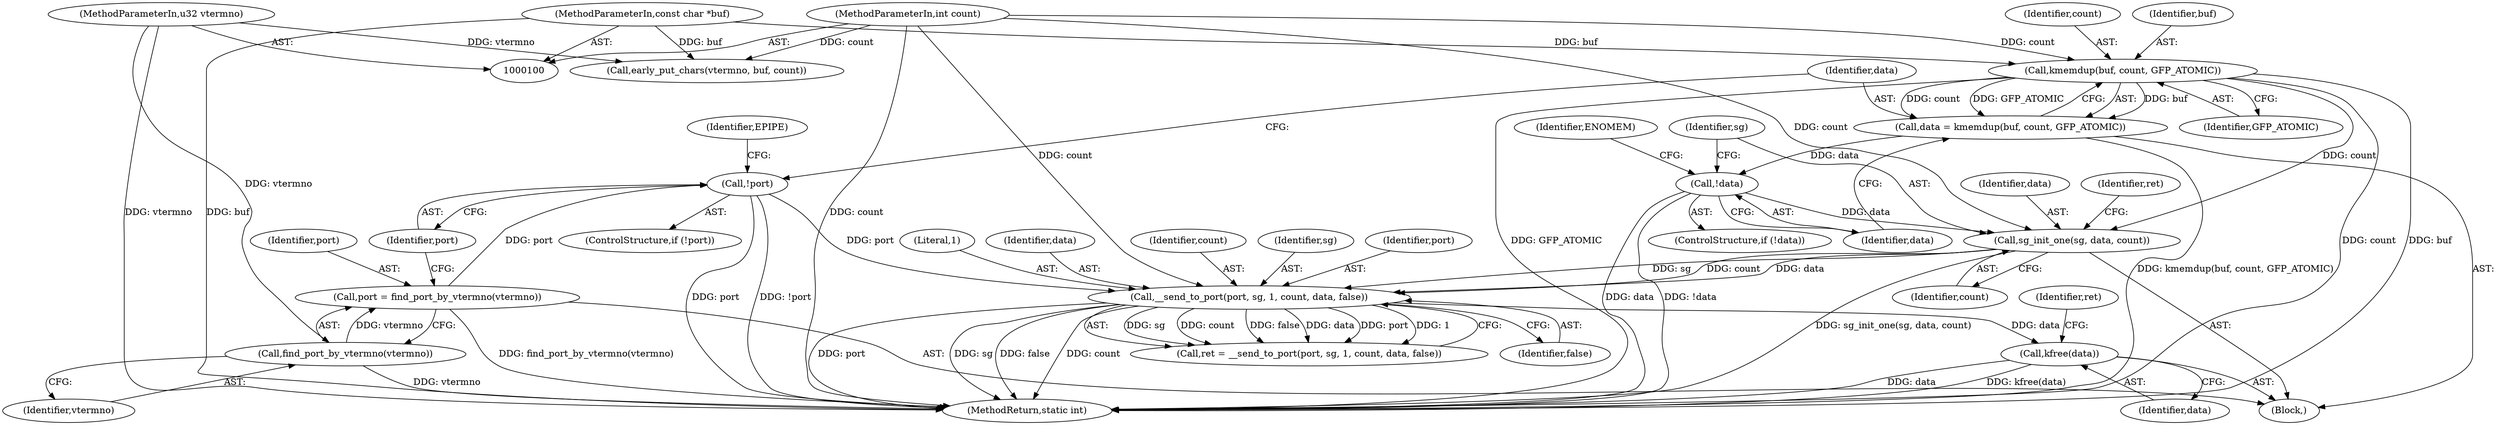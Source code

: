 digraph "0_linux_c4baad50297d84bde1a7ad45e50c73adae4a2192@API" {
"1000152" [label="(Call,kfree(data))"];
"1000145" [label="(Call,__send_to_port(port, sg, 1, count, data, false))"];
"1000122" [label="(Call,!port)"];
"1000117" [label="(Call,port = find_port_by_vtermno(vtermno))"];
"1000119" [label="(Call,find_port_by_vtermno(vtermno))"];
"1000101" [label="(MethodParameterIn,u32 vtermno)"];
"1000139" [label="(Call,sg_init_one(sg, data, count))"];
"1000134" [label="(Call,!data)"];
"1000127" [label="(Call,data = kmemdup(buf, count, GFP_ATOMIC))"];
"1000129" [label="(Call,kmemdup(buf, count, GFP_ATOMIC))"];
"1000102" [label="(MethodParameterIn,const char *buf)"];
"1000103" [label="(MethodParameterIn,int count)"];
"1000150" [label="(Identifier,data)"];
"1000120" [label="(Identifier,vtermno)"];
"1000149" [label="(Identifier,count)"];
"1000141" [label="(Identifier,data)"];
"1000121" [label="(ControlStructure,if (!port))"];
"1000151" [label="(Identifier,false)"];
"1000126" [label="(Identifier,EPIPE)"];
"1000147" [label="(Identifier,sg)"];
"1000153" [label="(Identifier,data)"];
"1000146" [label="(Identifier,port)"];
"1000102" [label="(MethodParameterIn,const char *buf)"];
"1000156" [label="(MethodReturn,static int)"];
"1000129" [label="(Call,kmemdup(buf, count, GFP_ATOMIC))"];
"1000122" [label="(Call,!port)"];
"1000152" [label="(Call,kfree(data))"];
"1000101" [label="(MethodParameterIn,u32 vtermno)"];
"1000127" [label="(Call,data = kmemdup(buf, count, GFP_ATOMIC))"];
"1000118" [label="(Identifier,port)"];
"1000119" [label="(Call,find_port_by_vtermno(vtermno))"];
"1000139" [label="(Call,sg_init_one(sg, data, count))"];
"1000143" [label="(Call,ret = __send_to_port(port, sg, 1, count, data, false))"];
"1000131" [label="(Identifier,count)"];
"1000132" [label="(Identifier,GFP_ATOMIC)"];
"1000104" [label="(Block,)"];
"1000148" [label="(Literal,1)"];
"1000128" [label="(Identifier,data)"];
"1000123" [label="(Identifier,port)"];
"1000155" [label="(Identifier,ret)"];
"1000133" [label="(ControlStructure,if (!data))"];
"1000138" [label="(Identifier,ENOMEM)"];
"1000113" [label="(Call,early_put_chars(vtermno, buf, count))"];
"1000134" [label="(Call,!data)"];
"1000145" [label="(Call,__send_to_port(port, sg, 1, count, data, false))"];
"1000140" [label="(Identifier,sg)"];
"1000103" [label="(MethodParameterIn,int count)"];
"1000142" [label="(Identifier,count)"];
"1000135" [label="(Identifier,data)"];
"1000117" [label="(Call,port = find_port_by_vtermno(vtermno))"];
"1000144" [label="(Identifier,ret)"];
"1000130" [label="(Identifier,buf)"];
"1000152" -> "1000104"  [label="AST: "];
"1000152" -> "1000153"  [label="CFG: "];
"1000153" -> "1000152"  [label="AST: "];
"1000155" -> "1000152"  [label="CFG: "];
"1000152" -> "1000156"  [label="DDG: kfree(data)"];
"1000152" -> "1000156"  [label="DDG: data"];
"1000145" -> "1000152"  [label="DDG: data"];
"1000145" -> "1000143"  [label="AST: "];
"1000145" -> "1000151"  [label="CFG: "];
"1000146" -> "1000145"  [label="AST: "];
"1000147" -> "1000145"  [label="AST: "];
"1000148" -> "1000145"  [label="AST: "];
"1000149" -> "1000145"  [label="AST: "];
"1000150" -> "1000145"  [label="AST: "];
"1000151" -> "1000145"  [label="AST: "];
"1000143" -> "1000145"  [label="CFG: "];
"1000145" -> "1000156"  [label="DDG: false"];
"1000145" -> "1000156"  [label="DDG: count"];
"1000145" -> "1000156"  [label="DDG: port"];
"1000145" -> "1000156"  [label="DDG: sg"];
"1000145" -> "1000143"  [label="DDG: sg"];
"1000145" -> "1000143"  [label="DDG: count"];
"1000145" -> "1000143"  [label="DDG: false"];
"1000145" -> "1000143"  [label="DDG: data"];
"1000145" -> "1000143"  [label="DDG: port"];
"1000145" -> "1000143"  [label="DDG: 1"];
"1000122" -> "1000145"  [label="DDG: port"];
"1000139" -> "1000145"  [label="DDG: sg"];
"1000139" -> "1000145"  [label="DDG: count"];
"1000139" -> "1000145"  [label="DDG: data"];
"1000103" -> "1000145"  [label="DDG: count"];
"1000122" -> "1000121"  [label="AST: "];
"1000122" -> "1000123"  [label="CFG: "];
"1000123" -> "1000122"  [label="AST: "];
"1000126" -> "1000122"  [label="CFG: "];
"1000128" -> "1000122"  [label="CFG: "];
"1000122" -> "1000156"  [label="DDG: port"];
"1000122" -> "1000156"  [label="DDG: !port"];
"1000117" -> "1000122"  [label="DDG: port"];
"1000117" -> "1000104"  [label="AST: "];
"1000117" -> "1000119"  [label="CFG: "];
"1000118" -> "1000117"  [label="AST: "];
"1000119" -> "1000117"  [label="AST: "];
"1000123" -> "1000117"  [label="CFG: "];
"1000117" -> "1000156"  [label="DDG: find_port_by_vtermno(vtermno)"];
"1000119" -> "1000117"  [label="DDG: vtermno"];
"1000119" -> "1000120"  [label="CFG: "];
"1000120" -> "1000119"  [label="AST: "];
"1000119" -> "1000156"  [label="DDG: vtermno"];
"1000101" -> "1000119"  [label="DDG: vtermno"];
"1000101" -> "1000100"  [label="AST: "];
"1000101" -> "1000156"  [label="DDG: vtermno"];
"1000101" -> "1000113"  [label="DDG: vtermno"];
"1000139" -> "1000104"  [label="AST: "];
"1000139" -> "1000142"  [label="CFG: "];
"1000140" -> "1000139"  [label="AST: "];
"1000141" -> "1000139"  [label="AST: "];
"1000142" -> "1000139"  [label="AST: "];
"1000144" -> "1000139"  [label="CFG: "];
"1000139" -> "1000156"  [label="DDG: sg_init_one(sg, data, count)"];
"1000134" -> "1000139"  [label="DDG: data"];
"1000129" -> "1000139"  [label="DDG: count"];
"1000103" -> "1000139"  [label="DDG: count"];
"1000134" -> "1000133"  [label="AST: "];
"1000134" -> "1000135"  [label="CFG: "];
"1000135" -> "1000134"  [label="AST: "];
"1000138" -> "1000134"  [label="CFG: "];
"1000140" -> "1000134"  [label="CFG: "];
"1000134" -> "1000156"  [label="DDG: !data"];
"1000134" -> "1000156"  [label="DDG: data"];
"1000127" -> "1000134"  [label="DDG: data"];
"1000127" -> "1000104"  [label="AST: "];
"1000127" -> "1000129"  [label="CFG: "];
"1000128" -> "1000127"  [label="AST: "];
"1000129" -> "1000127"  [label="AST: "];
"1000135" -> "1000127"  [label="CFG: "];
"1000127" -> "1000156"  [label="DDG: kmemdup(buf, count, GFP_ATOMIC)"];
"1000129" -> "1000127"  [label="DDG: buf"];
"1000129" -> "1000127"  [label="DDG: count"];
"1000129" -> "1000127"  [label="DDG: GFP_ATOMIC"];
"1000129" -> "1000132"  [label="CFG: "];
"1000130" -> "1000129"  [label="AST: "];
"1000131" -> "1000129"  [label="AST: "];
"1000132" -> "1000129"  [label="AST: "];
"1000129" -> "1000156"  [label="DDG: count"];
"1000129" -> "1000156"  [label="DDG: buf"];
"1000129" -> "1000156"  [label="DDG: GFP_ATOMIC"];
"1000102" -> "1000129"  [label="DDG: buf"];
"1000103" -> "1000129"  [label="DDG: count"];
"1000102" -> "1000100"  [label="AST: "];
"1000102" -> "1000156"  [label="DDG: buf"];
"1000102" -> "1000113"  [label="DDG: buf"];
"1000103" -> "1000100"  [label="AST: "];
"1000103" -> "1000156"  [label="DDG: count"];
"1000103" -> "1000113"  [label="DDG: count"];
}
